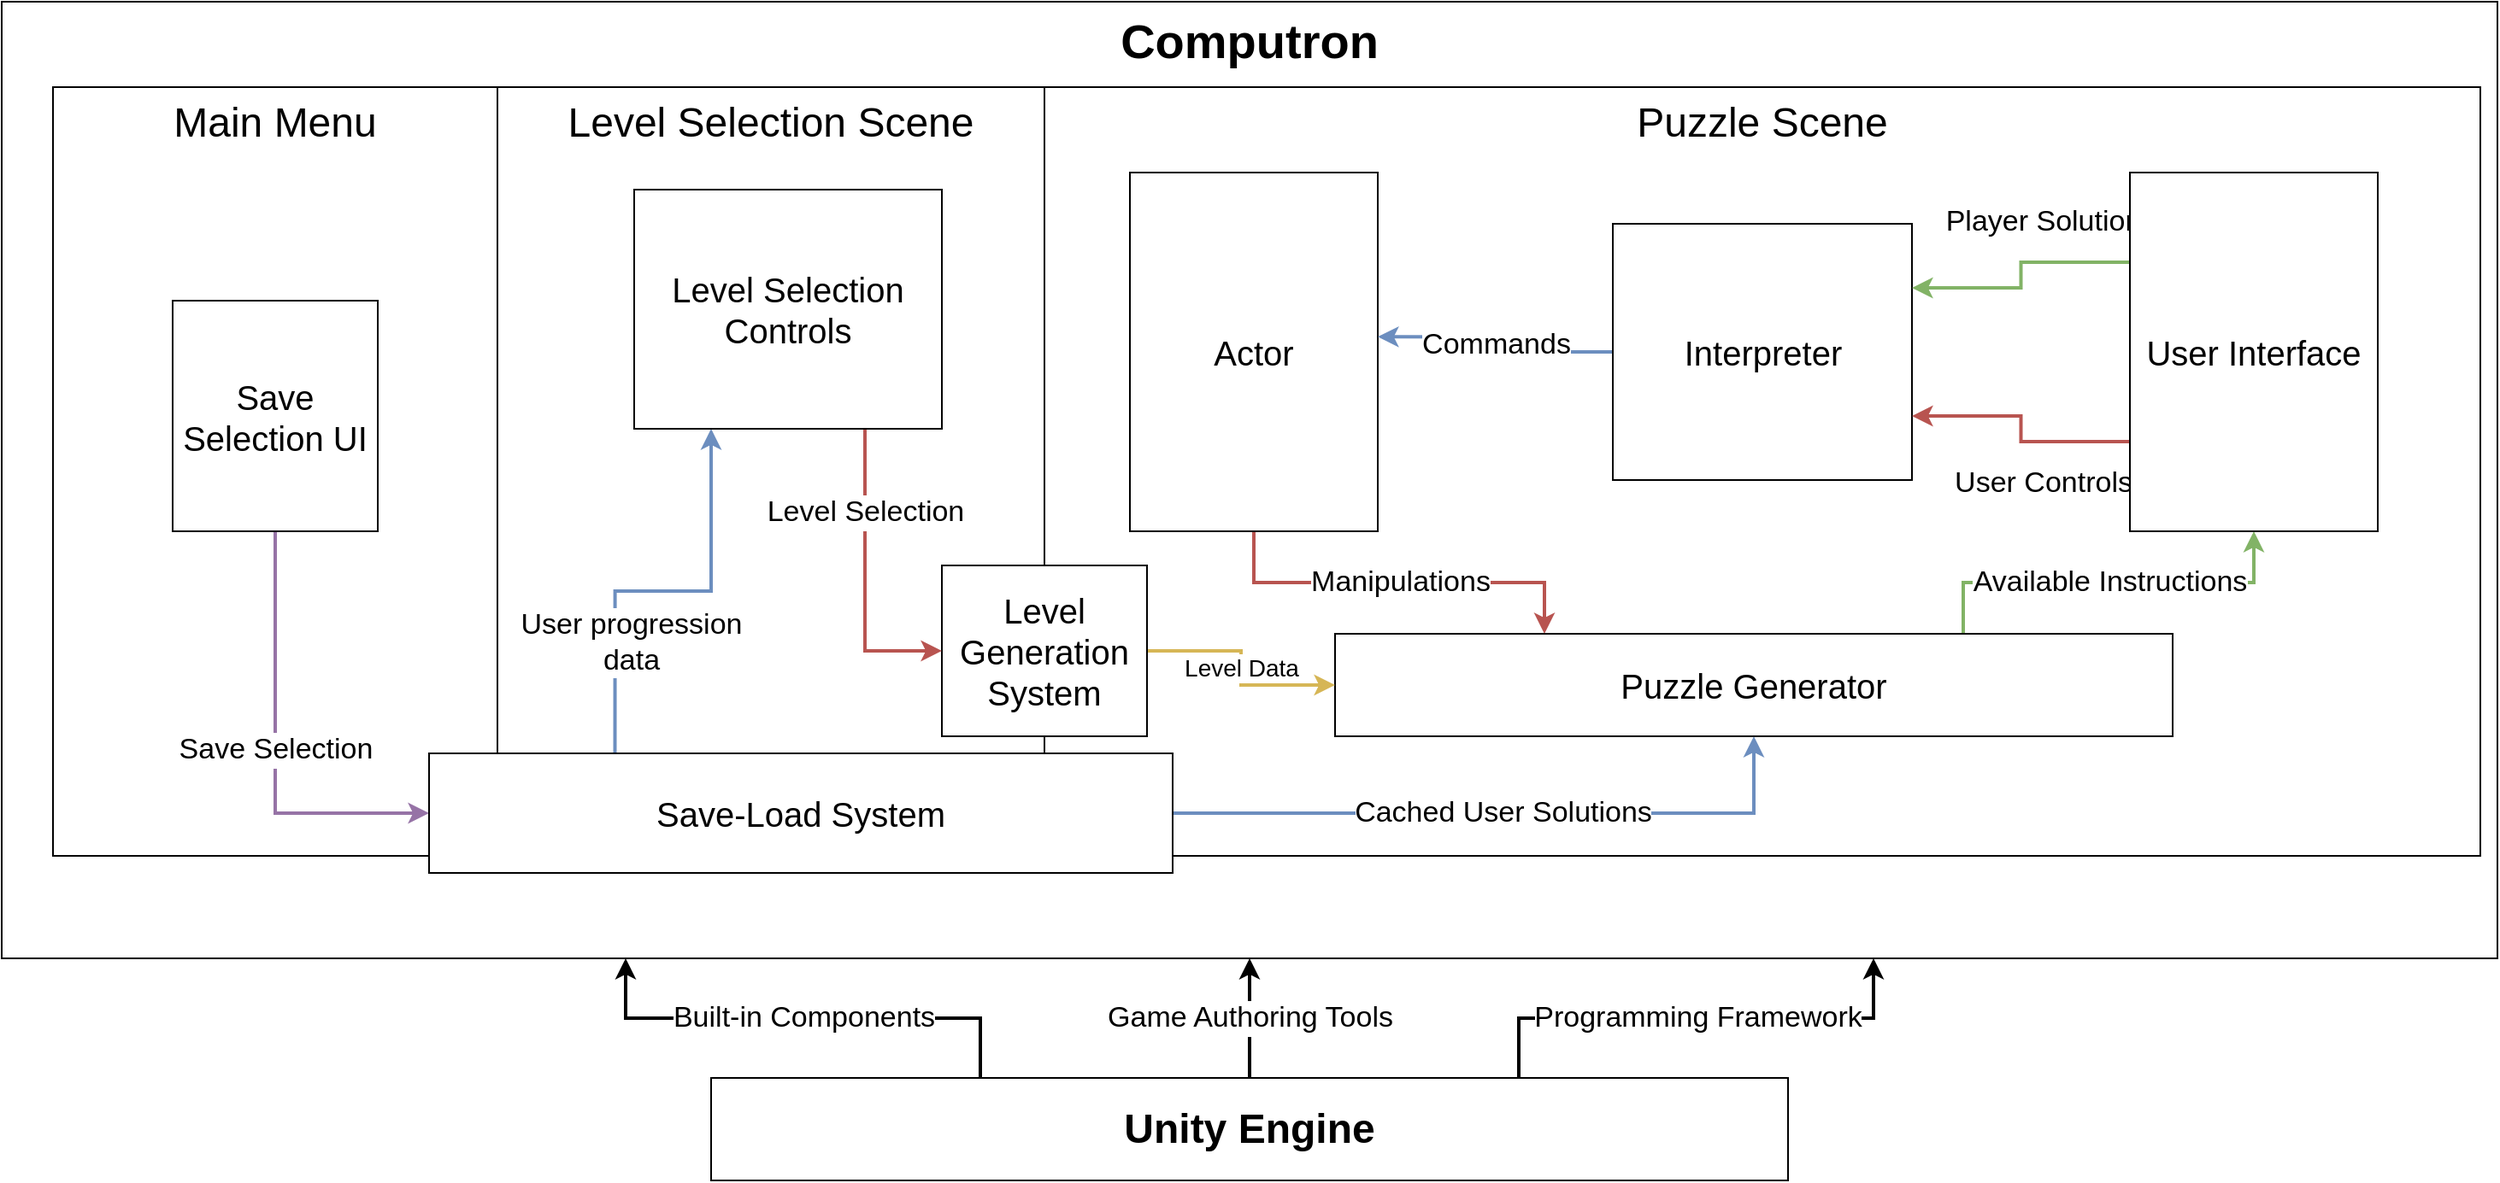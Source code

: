 <mxfile version="12.9.13" type="device"><diagram id="TeuLbr2FSQYGKPkskRVT" name="Page-1"><mxGraphModel dx="1656" dy="998" grid="1" gridSize="10" guides="1" tooltips="1" connect="1" arrows="1" fold="1" page="1" pageScale="1" pageWidth="850" pageHeight="1100" math="0" shadow="0"><root><mxCell id="0"/><mxCell id="1" parent="0"/><mxCell id="gOFLSApT3LdGTdkl7pqe-62" value="&lt;font size=&quot;1&quot;&gt;&lt;b style=&quot;font-size: 28px&quot;&gt;Computron&lt;/b&gt;&lt;/font&gt;" style="rounded=0;whiteSpace=wrap;html=1;verticalAlign=top;" vertex="1" parent="1"><mxGeometry x="20" width="1460" height="560" as="geometry"/></mxCell><mxCell id="gOFLSApT3LdGTdkl7pqe-47" value="&lt;font style=&quot;font-size: 24px&quot;&gt;Level Selection Scene&lt;/font&gt;" style="rounded=0;whiteSpace=wrap;html=1;verticalAlign=top;" vertex="1" parent="1"><mxGeometry x="310" y="50" width="320" height="450" as="geometry"/></mxCell><mxCell id="gOFLSApT3LdGTdkl7pqe-45" value="&lt;font style=&quot;font-size: 24px&quot;&gt;Puzzle Scene&lt;/font&gt;" style="rounded=0;whiteSpace=wrap;html=1;verticalAlign=top;" vertex="1" parent="1"><mxGeometry x="630" y="50" width="840" height="450" as="geometry"/></mxCell><mxCell id="gOFLSApT3LdGTdkl7pqe-3" value="&lt;font style=&quot;font-size: 17px&quot;&gt;Manipulations&lt;/font&gt;" style="edgeStyle=orthogonalEdgeStyle;rounded=0;comic=0;orthogonalLoop=1;jettySize=auto;html=1;shadow=0;strokeWidth=2;fontSize=14;entryX=0.25;entryY=0;entryDx=0;entryDy=0;fillColor=#f8cecc;strokeColor=#b85450;" edge="1" parent="1" source="gOFLSApT3LdGTdkl7pqe-4" target="gOFLSApT3LdGTdkl7pqe-6"><mxGeometry relative="1" as="geometry"/></mxCell><mxCell id="gOFLSApT3LdGTdkl7pqe-4" value="&lt;font style=&quot;font-size: 20px&quot;&gt;Actor&lt;/font&gt;" style="rounded=0;whiteSpace=wrap;html=1;" vertex="1" parent="1"><mxGeometry x="680" y="100" width="145" height="210" as="geometry"/></mxCell><mxCell id="gOFLSApT3LdGTdkl7pqe-5" value="&lt;font style=&quot;font-size: 17px&quot;&gt;Available Instructions&lt;/font&gt;" style="edgeStyle=orthogonalEdgeStyle;rounded=0;comic=0;orthogonalLoop=1;jettySize=auto;html=1;shadow=0;strokeWidth=2;fontSize=14;entryX=0.5;entryY=1;entryDx=0;entryDy=0;exitX=0.75;exitY=0;exitDx=0;exitDy=0;fillColor=#d5e8d4;strokeColor=#82b366;" edge="1" parent="1" source="gOFLSApT3LdGTdkl7pqe-6" target="gOFLSApT3LdGTdkl7pqe-12"><mxGeometry relative="1" as="geometry"/></mxCell><mxCell id="gOFLSApT3LdGTdkl7pqe-6" value="&lt;font style=&quot;font-size: 20px&quot;&gt;Puzzle Generator&lt;/font&gt;" style="rounded=0;whiteSpace=wrap;html=1;" vertex="1" parent="1"><mxGeometry x="800" y="370" width="490" height="60" as="geometry"/></mxCell><mxCell id="gOFLSApT3LdGTdkl7pqe-8" value="&lt;font style=&quot;font-size: 17px&quot;&gt;Commands&lt;/font&gt;" style="edgeStyle=orthogonalEdgeStyle;rounded=0;orthogonalLoop=1;jettySize=auto;html=1;strokeWidth=2;fillColor=#dae8fc;strokeColor=#6c8ebf;entryX=1;entryY=0.458;entryDx=0;entryDy=0;entryPerimeter=0;" edge="1" parent="1" source="gOFLSApT3LdGTdkl7pqe-9" target="gOFLSApT3LdGTdkl7pqe-4"><mxGeometry relative="1" as="geometry"><mxPoint x="825" y="190" as="targetPoint"/></mxGeometry></mxCell><mxCell id="gOFLSApT3LdGTdkl7pqe-9" value="&lt;font style=&quot;font-size: 20px&quot;&gt;Interpreter&lt;/font&gt;" style="rounded=0;whiteSpace=wrap;html=1;" vertex="1" parent="1"><mxGeometry x="962.5" y="130" width="175" height="150" as="geometry"/></mxCell><mxCell id="gOFLSApT3LdGTdkl7pqe-11" value="&lt;font style=&quot;font-size: 17px&quot;&gt;Player Solution&lt;/font&gt;" style="edgeStyle=orthogonalEdgeStyle;rounded=0;orthogonalLoop=1;jettySize=auto;html=1;strokeWidth=2;fillColor=#d5e8d4;strokeColor=#82b366;exitX=0;exitY=0.25;exitDx=0;exitDy=0;entryX=1;entryY=0.25;entryDx=0;entryDy=0;" edge="1" parent="1" source="gOFLSApT3LdGTdkl7pqe-12" target="gOFLSApT3LdGTdkl7pqe-9"><mxGeometry x="-0.106" y="-12" relative="1" as="geometry"><mxPoint x="12" y="-12" as="offset"/></mxGeometry></mxCell><mxCell id="gOFLSApT3LdGTdkl7pqe-67" value="&lt;font style=&quot;font-size: 17px&quot;&gt;User Controls&lt;/font&gt;" style="edgeStyle=orthogonalEdgeStyle;rounded=0;orthogonalLoop=1;jettySize=auto;html=1;exitX=0;exitY=0.75;exitDx=0;exitDy=0;entryX=1;entryY=0.75;entryDx=0;entryDy=0;strokeWidth=2;fillColor=#f8cecc;strokeColor=#b85450;" edge="1" parent="1" source="gOFLSApT3LdGTdkl7pqe-12" target="gOFLSApT3LdGTdkl7pqe-9"><mxGeometry x="-0.106" y="12" relative="1" as="geometry"><mxPoint x="12" y="12" as="offset"/></mxGeometry></mxCell><mxCell id="gOFLSApT3LdGTdkl7pqe-12" value="&lt;font style=&quot;font-size: 20px&quot;&gt;User Interface&lt;/font&gt;" style="rounded=0;whiteSpace=wrap;html=1;verticalAlign=middle;" vertex="1" parent="1"><mxGeometry x="1265" y="100" width="145" height="210" as="geometry"/></mxCell><mxCell id="gOFLSApT3LdGTdkl7pqe-52" value="&lt;font style=&quot;font-size: 14px&quot;&gt;Level Data&lt;/font&gt;" style="edgeStyle=orthogonalEdgeStyle;rounded=0;orthogonalLoop=1;jettySize=auto;html=1;exitX=1;exitY=0.5;exitDx=0;exitDy=0;entryX=0;entryY=0.5;entryDx=0;entryDy=0;strokeWidth=2;fillColor=#fff2cc;strokeColor=#d6b656;" edge="1" parent="1" source="gOFLSApT3LdGTdkl7pqe-51" target="gOFLSApT3LdGTdkl7pqe-6"><mxGeometry relative="1" as="geometry"/></mxCell><mxCell id="gOFLSApT3LdGTdkl7pqe-51" value="&lt;font style=&quot;font-size: 20px&quot;&gt;Level Generation System&lt;/font&gt;" style="rounded=0;whiteSpace=wrap;html=1;" vertex="1" parent="1"><mxGeometry x="570" y="330" width="120" height="100" as="geometry"/></mxCell><mxCell id="gOFLSApT3LdGTdkl7pqe-53" value="&lt;font style=&quot;font-size: 24px&quot;&gt;Main Menu&lt;/font&gt;" style="rounded=0;whiteSpace=wrap;html=1;verticalAlign=top;" vertex="1" parent="1"><mxGeometry x="50" y="50" width="260" height="450" as="geometry"/></mxCell><mxCell id="gOFLSApT3LdGTdkl7pqe-56" value="&lt;font style=&quot;font-size: 17px&quot;&gt;Save Selection&lt;/font&gt;" style="edgeStyle=orthogonalEdgeStyle;rounded=0;orthogonalLoop=1;jettySize=auto;html=1;exitX=0.5;exitY=1;exitDx=0;exitDy=0;entryX=0;entryY=0.5;entryDx=0;entryDy=0;strokeWidth=2;fillColor=#e1d5e7;strokeColor=#9673a6;" edge="1" parent="1" source="gOFLSApT3LdGTdkl7pqe-54" target="gOFLSApT3LdGTdkl7pqe-55"><mxGeometry relative="1" as="geometry"/></mxCell><mxCell id="gOFLSApT3LdGTdkl7pqe-54" value="&lt;font style=&quot;font-size: 20px&quot;&gt;Save Selection UI&lt;/font&gt;" style="rounded=0;whiteSpace=wrap;html=1;" vertex="1" parent="1"><mxGeometry x="120" y="175" width="120" height="135" as="geometry"/></mxCell><mxCell id="gOFLSApT3LdGTdkl7pqe-57" value="&lt;font style=&quot;font-size: 17px&quot;&gt;Cached User Solutions&lt;/font&gt;" style="edgeStyle=orthogonalEdgeStyle;rounded=0;orthogonalLoop=1;jettySize=auto;html=1;exitX=1;exitY=0.5;exitDx=0;exitDy=0;entryX=0.5;entryY=1;entryDx=0;entryDy=0;strokeWidth=2;fillColor=#dae8fc;strokeColor=#6c8ebf;" edge="1" parent="1" source="gOFLSApT3LdGTdkl7pqe-55" target="gOFLSApT3LdGTdkl7pqe-6"><mxGeometry relative="1" as="geometry"/></mxCell><mxCell id="gOFLSApT3LdGTdkl7pqe-61" value="&lt;font style=&quot;font-size: 17px&quot;&gt;User progression &lt;br&gt;data&lt;/font&gt;" style="edgeStyle=orthogonalEdgeStyle;rounded=0;orthogonalLoop=1;jettySize=auto;html=1;exitX=0.25;exitY=0;exitDx=0;exitDy=0;entryX=0.25;entryY=1;entryDx=0;entryDy=0;strokeWidth=2;fillColor=#dae8fc;strokeColor=#6c8ebf;" edge="1" parent="1" source="gOFLSApT3LdGTdkl7pqe-55" target="gOFLSApT3LdGTdkl7pqe-58"><mxGeometry x="-0.156" y="-30" relative="1" as="geometry"><mxPoint as="offset"/></mxGeometry></mxCell><mxCell id="gOFLSApT3LdGTdkl7pqe-55" value="&lt;font style=&quot;font-size: 20px&quot;&gt;Save-Load System&lt;/font&gt;" style="rounded=0;whiteSpace=wrap;html=1;" vertex="1" parent="1"><mxGeometry x="270" y="440" width="435" height="70" as="geometry"/></mxCell><mxCell id="gOFLSApT3LdGTdkl7pqe-59" value="&lt;font style=&quot;font-size: 17px&quot;&gt;Level Selection&lt;/font&gt;" style="edgeStyle=orthogonalEdgeStyle;rounded=0;orthogonalLoop=1;jettySize=auto;html=1;exitX=0.75;exitY=1;exitDx=0;exitDy=0;entryX=0;entryY=0.5;entryDx=0;entryDy=0;strokeWidth=2;fillColor=#f8cecc;strokeColor=#b85450;" edge="1" parent="1" source="gOFLSApT3LdGTdkl7pqe-58" target="gOFLSApT3LdGTdkl7pqe-51"><mxGeometry x="-0.448" relative="1" as="geometry"><mxPoint as="offset"/></mxGeometry></mxCell><mxCell id="gOFLSApT3LdGTdkl7pqe-58" value="&lt;font style=&quot;font-size: 20px&quot;&gt;Level Selection Controls&lt;/font&gt;" style="rounded=0;whiteSpace=wrap;html=1;" vertex="1" parent="1"><mxGeometry x="390" y="110" width="180" height="140" as="geometry"/></mxCell><mxCell id="gOFLSApT3LdGTdkl7pqe-64" value="&lt;font style=&quot;font-size: 17px&quot;&gt;Built-in Components&lt;/font&gt;" style="edgeStyle=orthogonalEdgeStyle;rounded=0;orthogonalLoop=1;jettySize=auto;html=1;exitX=0.25;exitY=0;exitDx=0;exitDy=0;entryX=0.25;entryY=1;entryDx=0;entryDy=0;strokeWidth=2;" edge="1" parent="1" source="gOFLSApT3LdGTdkl7pqe-63" target="gOFLSApT3LdGTdkl7pqe-62"><mxGeometry relative="1" as="geometry"/></mxCell><mxCell id="gOFLSApT3LdGTdkl7pqe-65" value="&lt;font style=&quot;font-size: 17px&quot;&gt;Game Authoring Tools&lt;/font&gt;" style="edgeStyle=orthogonalEdgeStyle;rounded=0;orthogonalLoop=1;jettySize=auto;html=1;exitX=0.5;exitY=0;exitDx=0;exitDy=0;entryX=0.5;entryY=1;entryDx=0;entryDy=0;strokeWidth=2;" edge="1" parent="1" source="gOFLSApT3LdGTdkl7pqe-63" target="gOFLSApT3LdGTdkl7pqe-62"><mxGeometry relative="1" as="geometry"/></mxCell><mxCell id="gOFLSApT3LdGTdkl7pqe-66" value="&lt;font style=&quot;font-size: 17px&quot;&gt;Programming Framework&lt;/font&gt;" style="edgeStyle=orthogonalEdgeStyle;rounded=0;orthogonalLoop=1;jettySize=auto;html=1;exitX=0.75;exitY=0;exitDx=0;exitDy=0;entryX=0.75;entryY=1;entryDx=0;entryDy=0;strokeWidth=2;" edge="1" parent="1" source="gOFLSApT3LdGTdkl7pqe-63" target="gOFLSApT3LdGTdkl7pqe-62"><mxGeometry relative="1" as="geometry"/></mxCell><mxCell id="gOFLSApT3LdGTdkl7pqe-63" value="&lt;font size=&quot;1&quot;&gt;&lt;b style=&quot;font-size: 24px&quot;&gt;Unity Engine&lt;/b&gt;&lt;/font&gt;" style="rounded=0;whiteSpace=wrap;html=1;" vertex="1" parent="1"><mxGeometry x="435" y="630" width="630" height="60" as="geometry"/></mxCell></root></mxGraphModel></diagram></mxfile>